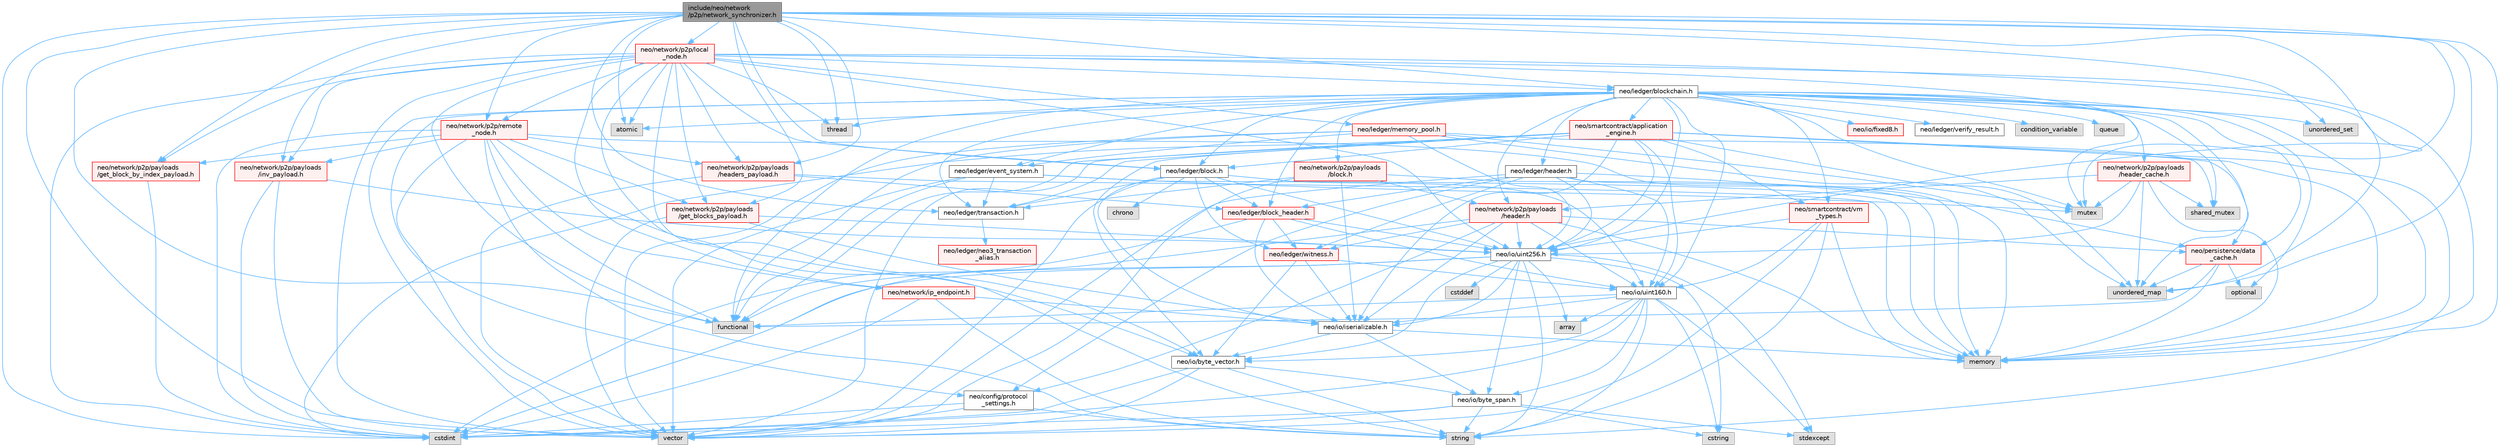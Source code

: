 digraph "include/neo/network/p2p/network_synchronizer.h"
{
 // LATEX_PDF_SIZE
  bgcolor="transparent";
  edge [fontname=Helvetica,fontsize=10,labelfontname=Helvetica,labelfontsize=10];
  node [fontname=Helvetica,fontsize=10,shape=box,height=0.2,width=0.4];
  Node1 [id="Node000001",label="include/neo/network\l/p2p/network_synchronizer.h",height=0.2,width=0.4,color="gray40", fillcolor="grey60", style="filled", fontcolor="black",tooltip=" "];
  Node1 -> Node2 [id="edge1_Node000001_Node000002",color="steelblue1",style="solid",tooltip=" "];
  Node2 [id="Node000002",label="neo/io/uint256.h",height=0.2,width=0.4,color="grey40", fillcolor="white", style="filled",URL="$uint256_8h.html",tooltip=" "];
  Node2 -> Node3 [id="edge2_Node000002_Node000003",color="steelblue1",style="solid",tooltip=" "];
  Node3 [id="Node000003",label="neo/io/byte_span.h",height=0.2,width=0.4,color="grey40", fillcolor="white", style="filled",URL="$io_2byte__span_8h.html",tooltip=" "];
  Node3 -> Node4 [id="edge3_Node000003_Node000004",color="steelblue1",style="solid",tooltip=" "];
  Node4 [id="Node000004",label="cstdint",height=0.2,width=0.4,color="grey60", fillcolor="#E0E0E0", style="filled",tooltip=" "];
  Node3 -> Node5 [id="edge4_Node000003_Node000005",color="steelblue1",style="solid",tooltip=" "];
  Node5 [id="Node000005",label="cstring",height=0.2,width=0.4,color="grey60", fillcolor="#E0E0E0", style="filled",tooltip=" "];
  Node3 -> Node6 [id="edge5_Node000003_Node000006",color="steelblue1",style="solid",tooltip=" "];
  Node6 [id="Node000006",label="stdexcept",height=0.2,width=0.4,color="grey60", fillcolor="#E0E0E0", style="filled",tooltip=" "];
  Node3 -> Node7 [id="edge6_Node000003_Node000007",color="steelblue1",style="solid",tooltip=" "];
  Node7 [id="Node000007",label="string",height=0.2,width=0.4,color="grey60", fillcolor="#E0E0E0", style="filled",tooltip=" "];
  Node3 -> Node8 [id="edge7_Node000003_Node000008",color="steelblue1",style="solid",tooltip=" "];
  Node8 [id="Node000008",label="vector",height=0.2,width=0.4,color="grey60", fillcolor="#E0E0E0", style="filled",tooltip=" "];
  Node2 -> Node9 [id="edge8_Node000002_Node000009",color="steelblue1",style="solid",tooltip=" "];
  Node9 [id="Node000009",label="neo/io/byte_vector.h",height=0.2,width=0.4,color="grey40", fillcolor="white", style="filled",URL="$io_2byte__vector_8h.html",tooltip=" "];
  Node9 -> Node3 [id="edge9_Node000009_Node000003",color="steelblue1",style="solid",tooltip=" "];
  Node9 -> Node4 [id="edge10_Node000009_Node000004",color="steelblue1",style="solid",tooltip=" "];
  Node9 -> Node7 [id="edge11_Node000009_Node000007",color="steelblue1",style="solid",tooltip=" "];
  Node9 -> Node8 [id="edge12_Node000009_Node000008",color="steelblue1",style="solid",tooltip=" "];
  Node2 -> Node10 [id="edge13_Node000002_Node000010",color="steelblue1",style="solid",tooltip=" "];
  Node10 [id="Node000010",label="neo/io/iserializable.h",height=0.2,width=0.4,color="grey40", fillcolor="white", style="filled",URL="$iserializable_8h.html",tooltip=" "];
  Node10 -> Node3 [id="edge14_Node000010_Node000003",color="steelblue1",style="solid",tooltip=" "];
  Node10 -> Node9 [id="edge15_Node000010_Node000009",color="steelblue1",style="solid",tooltip=" "];
  Node10 -> Node11 [id="edge16_Node000010_Node000011",color="steelblue1",style="solid",tooltip=" "];
  Node11 [id="Node000011",label="memory",height=0.2,width=0.4,color="grey60", fillcolor="#E0E0E0", style="filled",tooltip=" "];
  Node2 -> Node12 [id="edge17_Node000002_Node000012",color="steelblue1",style="solid",tooltip=" "];
  Node12 [id="Node000012",label="array",height=0.2,width=0.4,color="grey60", fillcolor="#E0E0E0", style="filled",tooltip=" "];
  Node2 -> Node13 [id="edge18_Node000002_Node000013",color="steelblue1",style="solid",tooltip=" "];
  Node13 [id="Node000013",label="cstddef",height=0.2,width=0.4,color="grey60", fillcolor="#E0E0E0", style="filled",tooltip=" "];
  Node2 -> Node4 [id="edge19_Node000002_Node000004",color="steelblue1",style="solid",tooltip=" "];
  Node2 -> Node5 [id="edge20_Node000002_Node000005",color="steelblue1",style="solid",tooltip=" "];
  Node2 -> Node14 [id="edge21_Node000002_Node000014",color="steelblue1",style="solid",tooltip=" "];
  Node14 [id="Node000014",label="functional",height=0.2,width=0.4,color="grey60", fillcolor="#E0E0E0", style="filled",tooltip=" "];
  Node2 -> Node6 [id="edge22_Node000002_Node000006",color="steelblue1",style="solid",tooltip=" "];
  Node2 -> Node7 [id="edge23_Node000002_Node000007",color="steelblue1",style="solid",tooltip=" "];
  Node1 -> Node15 [id="edge24_Node000001_Node000015",color="steelblue1",style="solid",tooltip=" "];
  Node15 [id="Node000015",label="neo/ledger/block.h",height=0.2,width=0.4,color="grey40", fillcolor="white", style="filled",URL="$ledger_2block_8h.html",tooltip=" "];
  Node15 -> Node10 [id="edge25_Node000015_Node000010",color="steelblue1",style="solid",tooltip=" "];
  Node15 -> Node16 [id="edge26_Node000015_Node000016",color="steelblue1",style="solid",tooltip=" "];
  Node16 [id="Node000016",label="neo/io/uint160.h",height=0.2,width=0.4,color="grey40", fillcolor="white", style="filled",URL="$uint160_8h.html",tooltip=" "];
  Node16 -> Node3 [id="edge27_Node000016_Node000003",color="steelblue1",style="solid",tooltip=" "];
  Node16 -> Node9 [id="edge28_Node000016_Node000009",color="steelblue1",style="solid",tooltip=" "];
  Node16 -> Node10 [id="edge29_Node000016_Node000010",color="steelblue1",style="solid",tooltip=" "];
  Node16 -> Node12 [id="edge30_Node000016_Node000012",color="steelblue1",style="solid",tooltip=" "];
  Node16 -> Node4 [id="edge31_Node000016_Node000004",color="steelblue1",style="solid",tooltip=" "];
  Node16 -> Node5 [id="edge32_Node000016_Node000005",color="steelblue1",style="solid",tooltip=" "];
  Node16 -> Node14 [id="edge33_Node000016_Node000014",color="steelblue1",style="solid",tooltip=" "];
  Node16 -> Node6 [id="edge34_Node000016_Node000006",color="steelblue1",style="solid",tooltip=" "];
  Node16 -> Node7 [id="edge35_Node000016_Node000007",color="steelblue1",style="solid",tooltip=" "];
  Node15 -> Node2 [id="edge36_Node000015_Node000002",color="steelblue1",style="solid",tooltip=" "];
  Node15 -> Node17 [id="edge37_Node000015_Node000017",color="steelblue1",style="solid",tooltip=" "];
  Node17 [id="Node000017",label="neo/ledger/block_header.h",height=0.2,width=0.4,color="red", fillcolor="#FFF0F0", style="filled",URL="$block__header_8h.html",tooltip=" "];
  Node17 -> Node10 [id="edge38_Node000017_Node000010",color="steelblue1",style="solid",tooltip=" "];
  Node17 -> Node16 [id="edge39_Node000017_Node000016",color="steelblue1",style="solid",tooltip=" "];
  Node17 -> Node2 [id="edge40_Node000017_Node000002",color="steelblue1",style="solid",tooltip=" "];
  Node17 -> Node49 [id="edge41_Node000017_Node000049",color="steelblue1",style="solid",tooltip=" "];
  Node49 [id="Node000049",label="neo/ledger/witness.h",height=0.2,width=0.4,color="red", fillcolor="#FFF0F0", style="filled",URL="$ledger_2witness_8h.html",tooltip=" "];
  Node49 -> Node9 [id="edge42_Node000049_Node000009",color="steelblue1",style="solid",tooltip=" "];
  Node49 -> Node10 [id="edge43_Node000049_Node000010",color="steelblue1",style="solid",tooltip=" "];
  Node49 -> Node16 [id="edge44_Node000049_Node000016",color="steelblue1",style="solid",tooltip=" "];
  Node17 -> Node4 [id="edge45_Node000017_Node000004",color="steelblue1",style="solid",tooltip=" "];
  Node15 -> Node50 [id="edge46_Node000015_Node000050",color="steelblue1",style="solid",tooltip=" "];
  Node50 [id="Node000050",label="neo/ledger/transaction.h",height=0.2,width=0.4,color="grey40", fillcolor="white", style="filled",URL="$ledger_2transaction_8h.html",tooltip=" "];
  Node50 -> Node51 [id="edge47_Node000050_Node000051",color="steelblue1",style="solid",tooltip=" "];
  Node51 [id="Node000051",label="neo/ledger/neo3_transaction\l_alias.h",height=0.2,width=0.4,color="red", fillcolor="#FFF0F0", style="filled",URL="$neo3__transaction__alias_8h.html",tooltip=" "];
  Node15 -> Node49 [id="edge48_Node000015_Node000049",color="steelblue1",style="solid",tooltip=" "];
  Node15 -> Node65 [id="edge49_Node000015_Node000065",color="steelblue1",style="solid",tooltip=" "];
  Node65 [id="Node000065",label="chrono",height=0.2,width=0.4,color="grey60", fillcolor="#E0E0E0", style="filled",tooltip=" "];
  Node15 -> Node8 [id="edge50_Node000015_Node000008",color="steelblue1",style="solid",tooltip=" "];
  Node1 -> Node66 [id="edge51_Node000001_Node000066",color="steelblue1",style="solid",tooltip=" "];
  Node66 [id="Node000066",label="neo/ledger/blockchain.h",height=0.2,width=0.4,color="grey40", fillcolor="white", style="filled",URL="$blockchain_8h.html",tooltip=" "];
  Node66 -> Node15 [id="edge52_Node000066_Node000015",color="steelblue1",style="solid",tooltip=" "];
  Node66 -> Node17 [id="edge53_Node000066_Node000017",color="steelblue1",style="solid",tooltip=" "];
  Node66 -> Node67 [id="edge54_Node000066_Node000067",color="steelblue1",style="solid",tooltip=" "];
  Node67 [id="Node000067",label="neo/ledger/event_system.h",height=0.2,width=0.4,color="grey40", fillcolor="white", style="filled",URL="$event__system_8h.html",tooltip=" "];
  Node67 -> Node14 [id="edge55_Node000067_Node000014",color="steelblue1",style="solid",tooltip=" "];
  Node67 -> Node11 [id="edge56_Node000067_Node000011",color="steelblue1",style="solid",tooltip=" "];
  Node67 -> Node68 [id="edge57_Node000067_Node000068",color="steelblue1",style="solid",tooltip=" "];
  Node68 [id="Node000068",label="mutex",height=0.2,width=0.4,color="grey60", fillcolor="#E0E0E0", style="filled",tooltip=" "];
  Node67 -> Node8 [id="edge58_Node000067_Node000008",color="steelblue1",style="solid",tooltip=" "];
  Node67 -> Node50 [id="edge59_Node000067_Node000050",color="steelblue1",style="solid",tooltip=" "];
  Node66 -> Node69 [id="edge60_Node000066_Node000069",color="steelblue1",style="solid",tooltip=" "];
  Node69 [id="Node000069",label="neo/ledger/header.h",height=0.2,width=0.4,color="grey40", fillcolor="white", style="filled",URL="$ledger_2header_8h.html",tooltip=" "];
  Node69 -> Node70 [id="edge61_Node000069_Node000070",color="steelblue1",style="solid",tooltip=" "];
  Node70 [id="Node000070",label="neo/config/protocol\l_settings.h",height=0.2,width=0.4,color="grey40", fillcolor="white", style="filled",URL="$config_2protocol__settings_8h.html",tooltip=" "];
  Node70 -> Node4 [id="edge62_Node000070_Node000004",color="steelblue1",style="solid",tooltip=" "];
  Node70 -> Node7 [id="edge63_Node000070_Node000007",color="steelblue1",style="solid",tooltip=" "];
  Node70 -> Node8 [id="edge64_Node000070_Node000008",color="steelblue1",style="solid",tooltip=" "];
  Node69 -> Node16 [id="edge65_Node000069_Node000016",color="steelblue1",style="solid",tooltip=" "];
  Node69 -> Node2 [id="edge66_Node000069_Node000002",color="steelblue1",style="solid",tooltip=" "];
  Node69 -> Node17 [id="edge67_Node000069_Node000017",color="steelblue1",style="solid",tooltip=" "];
  Node69 -> Node49 [id="edge68_Node000069_Node000049",color="steelblue1",style="solid",tooltip=" "];
  Node69 -> Node71 [id="edge69_Node000069_Node000071",color="steelblue1",style="solid",tooltip=" "];
  Node71 [id="Node000071",label="neo/persistence/data\l_cache.h",height=0.2,width=0.4,color="red", fillcolor="#FFF0F0", style="filled",URL="$data__cache_8h.html",tooltip=" "];
  Node71 -> Node14 [id="edge70_Node000071_Node000014",color="steelblue1",style="solid",tooltip=" "];
  Node71 -> Node11 [id="edge71_Node000071_Node000011",color="steelblue1",style="solid",tooltip=" "];
  Node71 -> Node57 [id="edge72_Node000071_Node000057",color="steelblue1",style="solid",tooltip=" "];
  Node57 [id="Node000057",label="optional",height=0.2,width=0.4,color="grey60", fillcolor="#E0E0E0", style="filled",tooltip=" "];
  Node71 -> Node36 [id="edge73_Node000071_Node000036",color="steelblue1",style="solid",tooltip=" "];
  Node36 [id="Node000036",label="unordered_map",height=0.2,width=0.4,color="grey60", fillcolor="#E0E0E0", style="filled",tooltip=" "];
  Node69 -> Node11 [id="edge74_Node000069_Node000011",color="steelblue1",style="solid",tooltip=" "];
  Node69 -> Node8 [id="edge75_Node000069_Node000008",color="steelblue1",style="solid",tooltip=" "];
  Node66 -> Node50 [id="edge76_Node000066_Node000050",color="steelblue1",style="solid",tooltip=" "];
  Node66 -> Node83 [id="edge77_Node000066_Node000083",color="steelblue1",style="solid",tooltip=" "];
  Node83 [id="Node000083",label="neo/network/p2p/payloads\l/block.h",height=0.2,width=0.4,color="red", fillcolor="#FFF0F0", style="filled",URL="$network_2p2p_2payloads_2block_8h.html",tooltip=" "];
  Node83 -> Node10 [id="edge78_Node000083_Node000010",color="steelblue1",style="solid",tooltip=" "];
  Node83 -> Node50 [id="edge79_Node000083_Node000050",color="steelblue1",style="solid",tooltip=" "];
  Node83 -> Node84 [id="edge80_Node000083_Node000084",color="steelblue1",style="solid",tooltip=" "];
  Node84 [id="Node000084",label="neo/network/p2p/payloads\l/header.h",height=0.2,width=0.4,color="red", fillcolor="#FFF0F0", style="filled",URL="$network_2p2p_2payloads_2header_8h.html",tooltip=" "];
  Node84 -> Node70 [id="edge81_Node000084_Node000070",color="steelblue1",style="solid",tooltip=" "];
  Node84 -> Node10 [id="edge82_Node000084_Node000010",color="steelblue1",style="solid",tooltip=" "];
  Node84 -> Node16 [id="edge83_Node000084_Node000016",color="steelblue1",style="solid",tooltip=" "];
  Node84 -> Node2 [id="edge84_Node000084_Node000002",color="steelblue1",style="solid",tooltip=" "];
  Node84 -> Node49 [id="edge85_Node000084_Node000049",color="steelblue1",style="solid",tooltip=" "];
  Node84 -> Node71 [id="edge86_Node000084_Node000071",color="steelblue1",style="solid",tooltip=" "];
  Node84 -> Node4 [id="edge87_Node000084_Node000004",color="steelblue1",style="solid",tooltip=" "];
  Node84 -> Node11 [id="edge88_Node000084_Node000011",color="steelblue1",style="solid",tooltip=" "];
  Node83 -> Node11 [id="edge89_Node000083_Node000011",color="steelblue1",style="solid",tooltip=" "];
  Node83 -> Node8 [id="edge90_Node000083_Node000008",color="steelblue1",style="solid",tooltip=" "];
  Node66 -> Node84 [id="edge91_Node000066_Node000084",color="steelblue1",style="solid",tooltip=" "];
  Node66 -> Node85 [id="edge92_Node000066_Node000085",color="steelblue1",style="solid",tooltip=" "];
  Node85 [id="Node000085",label="neo/network/p2p/payloads\l/header_cache.h",height=0.2,width=0.4,color="red", fillcolor="#FFF0F0", style="filled",URL="$network_2p2p_2payloads_2header__cache_8h.html",tooltip=" "];
  Node85 -> Node2 [id="edge93_Node000085_Node000002",color="steelblue1",style="solid",tooltip=" "];
  Node85 -> Node84 [id="edge94_Node000085_Node000084",color="steelblue1",style="solid",tooltip=" "];
  Node85 -> Node11 [id="edge95_Node000085_Node000011",color="steelblue1",style="solid",tooltip=" "];
  Node85 -> Node68 [id="edge96_Node000085_Node000068",color="steelblue1",style="solid",tooltip=" "];
  Node85 -> Node80 [id="edge97_Node000085_Node000080",color="steelblue1",style="solid",tooltip=" "];
  Node80 [id="Node000080",label="shared_mutex",height=0.2,width=0.4,color="grey60", fillcolor="#E0E0E0", style="filled",tooltip=" "];
  Node85 -> Node36 [id="edge98_Node000085_Node000036",color="steelblue1",style="solid",tooltip=" "];
  Node66 -> Node70 [id="edge99_Node000066_Node000070",color="steelblue1",style="solid",tooltip=" "];
  Node66 -> Node19 [id="edge100_Node000066_Node000019",color="steelblue1",style="solid",tooltip=" "];
  Node19 [id="Node000019",label="neo/io/fixed8.h",height=0.2,width=0.4,color="red", fillcolor="#FFF0F0", style="filled",URL="$io_2fixed8_8h.html",tooltip=" "];
  Node66 -> Node16 [id="edge101_Node000066_Node000016",color="steelblue1",style="solid",tooltip=" "];
  Node66 -> Node2 [id="edge102_Node000066_Node000002",color="steelblue1",style="solid",tooltip=" "];
  Node66 -> Node87 [id="edge103_Node000066_Node000087",color="steelblue1",style="solid",tooltip=" "];
  Node87 [id="Node000087",label="neo/ledger/verify_result.h",height=0.2,width=0.4,color="grey40", fillcolor="white", style="filled",URL="$verify__result_8h.html",tooltip=" "];
  Node66 -> Node71 [id="edge104_Node000066_Node000071",color="steelblue1",style="solid",tooltip=" "];
  Node66 -> Node88 [id="edge105_Node000066_Node000088",color="steelblue1",style="solid",tooltip=" "];
  Node88 [id="Node000088",label="neo/smartcontract/application\l_engine.h",height=0.2,width=0.4,color="red", fillcolor="#FFF0F0", style="filled",URL="$application__engine_8h.html",tooltip=" "];
  Node88 -> Node9 [id="edge106_Node000088_Node000009",color="steelblue1",style="solid",tooltip=" "];
  Node88 -> Node10 [id="edge107_Node000088_Node000010",color="steelblue1",style="solid",tooltip=" "];
  Node88 -> Node16 [id="edge108_Node000088_Node000016",color="steelblue1",style="solid",tooltip=" "];
  Node88 -> Node2 [id="edge109_Node000088_Node000002",color="steelblue1",style="solid",tooltip=" "];
  Node88 -> Node15 [id="edge110_Node000088_Node000015",color="steelblue1",style="solid",tooltip=" "];
  Node88 -> Node50 [id="edge111_Node000088_Node000050",color="steelblue1",style="solid",tooltip=" "];
  Node88 -> Node71 [id="edge112_Node000088_Node000071",color="steelblue1",style="solid",tooltip=" "];
  Node88 -> Node109 [id="edge113_Node000088_Node000109",color="steelblue1",style="solid",tooltip=" "];
  Node109 [id="Node000109",label="neo/smartcontract/vm\l_types.h",height=0.2,width=0.4,color="red", fillcolor="#FFF0F0", style="filled",URL="$vm__types_8h.html",tooltip=" "];
  Node109 -> Node16 [id="edge114_Node000109_Node000016",color="steelblue1",style="solid",tooltip=" "];
  Node109 -> Node2 [id="edge115_Node000109_Node000002",color="steelblue1",style="solid",tooltip=" "];
  Node109 -> Node11 [id="edge116_Node000109_Node000011",color="steelblue1",style="solid",tooltip=" "];
  Node109 -> Node7 [id="edge117_Node000109_Node000007",color="steelblue1",style="solid",tooltip=" "];
  Node109 -> Node8 [id="edge118_Node000109_Node000008",color="steelblue1",style="solid",tooltip=" "];
  Node88 -> Node4 [id="edge119_Node000088_Node000004",color="steelblue1",style="solid",tooltip=" "];
  Node88 -> Node14 [id="edge120_Node000088_Node000014",color="steelblue1",style="solid",tooltip=" "];
  Node88 -> Node11 [id="edge121_Node000088_Node000011",color="steelblue1",style="solid",tooltip=" "];
  Node88 -> Node7 [id="edge122_Node000088_Node000007",color="steelblue1",style="solid",tooltip=" "];
  Node88 -> Node36 [id="edge123_Node000088_Node000036",color="steelblue1",style="solid",tooltip=" "];
  Node88 -> Node8 [id="edge124_Node000088_Node000008",color="steelblue1",style="solid",tooltip=" "];
  Node66 -> Node109 [id="edge125_Node000066_Node000109",color="steelblue1",style="solid",tooltip=" "];
  Node66 -> Node110 [id="edge126_Node000066_Node000110",color="steelblue1",style="solid",tooltip=" "];
  Node110 [id="Node000110",label="atomic",height=0.2,width=0.4,color="grey60", fillcolor="#E0E0E0", style="filled",tooltip=" "];
  Node66 -> Node111 [id="edge127_Node000066_Node000111",color="steelblue1",style="solid",tooltip=" "];
  Node111 [id="Node000111",label="condition_variable",height=0.2,width=0.4,color="grey60", fillcolor="#E0E0E0", style="filled",tooltip=" "];
  Node66 -> Node14 [id="edge128_Node000066_Node000014",color="steelblue1",style="solid",tooltip=" "];
  Node66 -> Node11 [id="edge129_Node000066_Node000011",color="steelblue1",style="solid",tooltip=" "];
  Node66 -> Node68 [id="edge130_Node000066_Node000068",color="steelblue1",style="solid",tooltip=" "];
  Node66 -> Node57 [id="edge131_Node000066_Node000057",color="steelblue1",style="solid",tooltip=" "];
  Node66 -> Node112 [id="edge132_Node000066_Node000112",color="steelblue1",style="solid",tooltip=" "];
  Node112 [id="Node000112",label="queue",height=0.2,width=0.4,color="grey60", fillcolor="#E0E0E0", style="filled",tooltip=" "];
  Node66 -> Node80 [id="edge133_Node000066_Node000080",color="steelblue1",style="solid",tooltip=" "];
  Node66 -> Node113 [id="edge134_Node000066_Node000113",color="steelblue1",style="solid",tooltip=" "];
  Node113 [id="Node000113",label="thread",height=0.2,width=0.4,color="grey60", fillcolor="#E0E0E0", style="filled",tooltip=" "];
  Node66 -> Node36 [id="edge135_Node000066_Node000036",color="steelblue1",style="solid",tooltip=" "];
  Node66 -> Node106 [id="edge136_Node000066_Node000106",color="steelblue1",style="solid",tooltip=" "];
  Node106 [id="Node000106",label="unordered_set",height=0.2,width=0.4,color="grey60", fillcolor="#E0E0E0", style="filled",tooltip=" "];
  Node66 -> Node8 [id="edge137_Node000066_Node000008",color="steelblue1",style="solid",tooltip=" "];
  Node1 -> Node50 [id="edge138_Node000001_Node000050",color="steelblue1",style="solid",tooltip=" "];
  Node1 -> Node114 [id="edge139_Node000001_Node000114",color="steelblue1",style="solid",tooltip=" "];
  Node114 [id="Node000114",label="neo/network/p2p/local\l_node.h",height=0.2,width=0.4,color="red", fillcolor="#FFF0F0", style="filled",URL="$local__node_8h.html",tooltip=" "];
  Node114 -> Node9 [id="edge140_Node000114_Node000009",color="steelblue1",style="solid",tooltip=" "];
  Node114 -> Node2 [id="edge141_Node000114_Node000002",color="steelblue1",style="solid",tooltip=" "];
  Node114 -> Node15 [id="edge142_Node000114_Node000015",color="steelblue1",style="solid",tooltip=" "];
  Node114 -> Node66 [id="edge143_Node000114_Node000066",color="steelblue1",style="solid",tooltip=" "];
  Node114 -> Node115 [id="edge144_Node000114_Node000115",color="steelblue1",style="solid",tooltip=" "];
  Node115 [id="Node000115",label="neo/ledger/memory_pool.h",height=0.2,width=0.4,color="red", fillcolor="#FFF0F0", style="filled",URL="$ledger_2memory__pool_8h.html",tooltip=" "];
  Node115 -> Node2 [id="edge145_Node000115_Node000002",color="steelblue1",style="solid",tooltip=" "];
  Node115 -> Node67 [id="edge146_Node000115_Node000067",color="steelblue1",style="solid",tooltip=" "];
  Node115 -> Node14 [id="edge147_Node000115_Node000014",color="steelblue1",style="solid",tooltip=" "];
  Node115 -> Node68 [id="edge148_Node000115_Node000068",color="steelblue1",style="solid",tooltip=" "];
  Node115 -> Node80 [id="edge149_Node000115_Node000080",color="steelblue1",style="solid",tooltip=" "];
  Node115 -> Node36 [id="edge150_Node000115_Node000036",color="steelblue1",style="solid",tooltip=" "];
  Node115 -> Node8 [id="edge151_Node000115_Node000008",color="steelblue1",style="solid",tooltip=" "];
  Node114 -> Node118 [id="edge152_Node000114_Node000118",color="steelblue1",style="solid",tooltip=" "];
  Node118 [id="Node000118",label="neo/network/ip_endpoint.h",height=0.2,width=0.4,color="red", fillcolor="#FFF0F0", style="filled",URL="$ip__endpoint_8h.html",tooltip=" "];
  Node118 -> Node10 [id="edge153_Node000118_Node000010",color="steelblue1",style="solid",tooltip=" "];
  Node118 -> Node4 [id="edge154_Node000118_Node000004",color="steelblue1",style="solid",tooltip=" "];
  Node118 -> Node7 [id="edge155_Node000118_Node000007",color="steelblue1",style="solid",tooltip=" "];
  Node114 -> Node132 [id="edge156_Node000114_Node000132",color="steelblue1",style="solid",tooltip=" "];
  Node132 [id="Node000132",label="neo/network/p2p/payloads\l/get_block_by_index_payload.h",height=0.2,width=0.4,color="red", fillcolor="#FFF0F0", style="filled",URL="$get__block__by__index__payload_8h.html",tooltip=" "];
  Node132 -> Node4 [id="edge157_Node000132_Node000004",color="steelblue1",style="solid",tooltip=" "];
  Node114 -> Node133 [id="edge158_Node000114_Node000133",color="steelblue1",style="solid",tooltip=" "];
  Node133 [id="Node000133",label="neo/network/p2p/payloads\l/get_blocks_payload.h",height=0.2,width=0.4,color="red", fillcolor="#FFF0F0", style="filled",URL="$get__blocks__payload_8h.html",tooltip=" "];
  Node133 -> Node10 [id="edge159_Node000133_Node000010",color="steelblue1",style="solid",tooltip=" "];
  Node133 -> Node2 [id="edge160_Node000133_Node000002",color="steelblue1",style="solid",tooltip=" "];
  Node133 -> Node8 [id="edge161_Node000133_Node000008",color="steelblue1",style="solid",tooltip=" "];
  Node114 -> Node138 [id="edge162_Node000114_Node000138",color="steelblue1",style="solid",tooltip=" "];
  Node138 [id="Node000138",label="neo/network/p2p/payloads\l/headers_payload.h",height=0.2,width=0.4,color="red", fillcolor="#FFF0F0", style="filled",URL="$headers__payload_8h.html",tooltip=" "];
  Node138 -> Node17 [id="edge163_Node000138_Node000017",color="steelblue1",style="solid",tooltip=" "];
  Node138 -> Node11 [id="edge164_Node000138_Node000011",color="steelblue1",style="solid",tooltip=" "];
  Node138 -> Node8 [id="edge165_Node000138_Node000008",color="steelblue1",style="solid",tooltip=" "];
  Node114 -> Node135 [id="edge166_Node000114_Node000135",color="steelblue1",style="solid",tooltip=" "];
  Node135 [id="Node000135",label="neo/network/p2p/payloads\l/inv_payload.h",height=0.2,width=0.4,color="red", fillcolor="#FFF0F0", style="filled",URL="$inv__payload_8h.html",tooltip=" "];
  Node135 -> Node2 [id="edge167_Node000135_Node000002",color="steelblue1",style="solid",tooltip=" "];
  Node135 -> Node4 [id="edge168_Node000135_Node000004",color="steelblue1",style="solid",tooltip=" "];
  Node135 -> Node8 [id="edge169_Node000135_Node000008",color="steelblue1",style="solid",tooltip=" "];
  Node114 -> Node148 [id="edge170_Node000114_Node000148",color="steelblue1",style="solid",tooltip=" "];
  Node148 [id="Node000148",label="neo/network/p2p/remote\l_node.h",height=0.2,width=0.4,color="red", fillcolor="#FFF0F0", style="filled",URL="$remote__node_8h.html",tooltip=" "];
  Node148 -> Node9 [id="edge171_Node000148_Node000009",color="steelblue1",style="solid",tooltip=" "];
  Node148 -> Node118 [id="edge172_Node000148_Node000118",color="steelblue1",style="solid",tooltip=" "];
  Node148 -> Node132 [id="edge173_Node000148_Node000132",color="steelblue1",style="solid",tooltip=" "];
  Node148 -> Node133 [id="edge174_Node000148_Node000133",color="steelblue1",style="solid",tooltip=" "];
  Node148 -> Node138 [id="edge175_Node000148_Node000138",color="steelblue1",style="solid",tooltip=" "];
  Node148 -> Node135 [id="edge176_Node000148_Node000135",color="steelblue1",style="solid",tooltip=" "];
  Node148 -> Node4 [id="edge177_Node000148_Node000004",color="steelblue1",style="solid",tooltip=" "];
  Node148 -> Node14 [id="edge178_Node000148_Node000014",color="steelblue1",style="solid",tooltip=" "];
  Node148 -> Node11 [id="edge179_Node000148_Node000011",color="steelblue1",style="solid",tooltip=" "];
  Node148 -> Node7 [id="edge180_Node000148_Node000007",color="steelblue1",style="solid",tooltip=" "];
  Node148 -> Node8 [id="edge181_Node000148_Node000008",color="steelblue1",style="solid",tooltip=" "];
  Node114 -> Node110 [id="edge182_Node000114_Node000110",color="steelblue1",style="solid",tooltip=" "];
  Node114 -> Node4 [id="edge183_Node000114_Node000004",color="steelblue1",style="solid",tooltip=" "];
  Node114 -> Node14 [id="edge184_Node000114_Node000014",color="steelblue1",style="solid",tooltip=" "];
  Node114 -> Node11 [id="edge185_Node000114_Node000011",color="steelblue1",style="solid",tooltip=" "];
  Node114 -> Node68 [id="edge186_Node000114_Node000068",color="steelblue1",style="solid",tooltip=" "];
  Node114 -> Node7 [id="edge187_Node000114_Node000007",color="steelblue1",style="solid",tooltip=" "];
  Node114 -> Node113 [id="edge188_Node000114_Node000113",color="steelblue1",style="solid",tooltip=" "];
  Node114 -> Node36 [id="edge189_Node000114_Node000036",color="steelblue1",style="solid",tooltip=" "];
  Node114 -> Node8 [id="edge190_Node000114_Node000008",color="steelblue1",style="solid",tooltip=" "];
  Node1 -> Node132 [id="edge191_Node000001_Node000132",color="steelblue1",style="solid",tooltip=" "];
  Node1 -> Node133 [id="edge192_Node000001_Node000133",color="steelblue1",style="solid",tooltip=" "];
  Node1 -> Node138 [id="edge193_Node000001_Node000138",color="steelblue1",style="solid",tooltip=" "];
  Node1 -> Node135 [id="edge194_Node000001_Node000135",color="steelblue1",style="solid",tooltip=" "];
  Node1 -> Node148 [id="edge195_Node000001_Node000148",color="steelblue1",style="solid",tooltip=" "];
  Node1 -> Node110 [id="edge196_Node000001_Node000110",color="steelblue1",style="solid",tooltip=" "];
  Node1 -> Node4 [id="edge197_Node000001_Node000004",color="steelblue1",style="solid",tooltip=" "];
  Node1 -> Node14 [id="edge198_Node000001_Node000014",color="steelblue1",style="solid",tooltip=" "];
  Node1 -> Node11 [id="edge199_Node000001_Node000011",color="steelblue1",style="solid",tooltip=" "];
  Node1 -> Node68 [id="edge200_Node000001_Node000068",color="steelblue1",style="solid",tooltip=" "];
  Node1 -> Node113 [id="edge201_Node000001_Node000113",color="steelblue1",style="solid",tooltip=" "];
  Node1 -> Node36 [id="edge202_Node000001_Node000036",color="steelblue1",style="solid",tooltip=" "];
  Node1 -> Node106 [id="edge203_Node000001_Node000106",color="steelblue1",style="solid",tooltip=" "];
  Node1 -> Node8 [id="edge204_Node000001_Node000008",color="steelblue1",style="solid",tooltip=" "];
}
